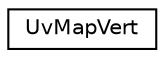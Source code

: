 digraph G
{
  edge [fontname="Helvetica",fontsize="10",labelfontname="Helvetica",labelfontsize="10"];
  node [fontname="Helvetica",fontsize="10",shape=record];
  rankdir=LR;
  Node1 [label="UvMapVert",height=0.2,width=0.4,color="black", fillcolor="white", style="filled",URL="$de/db1/structUvMapVert.html"];
}
